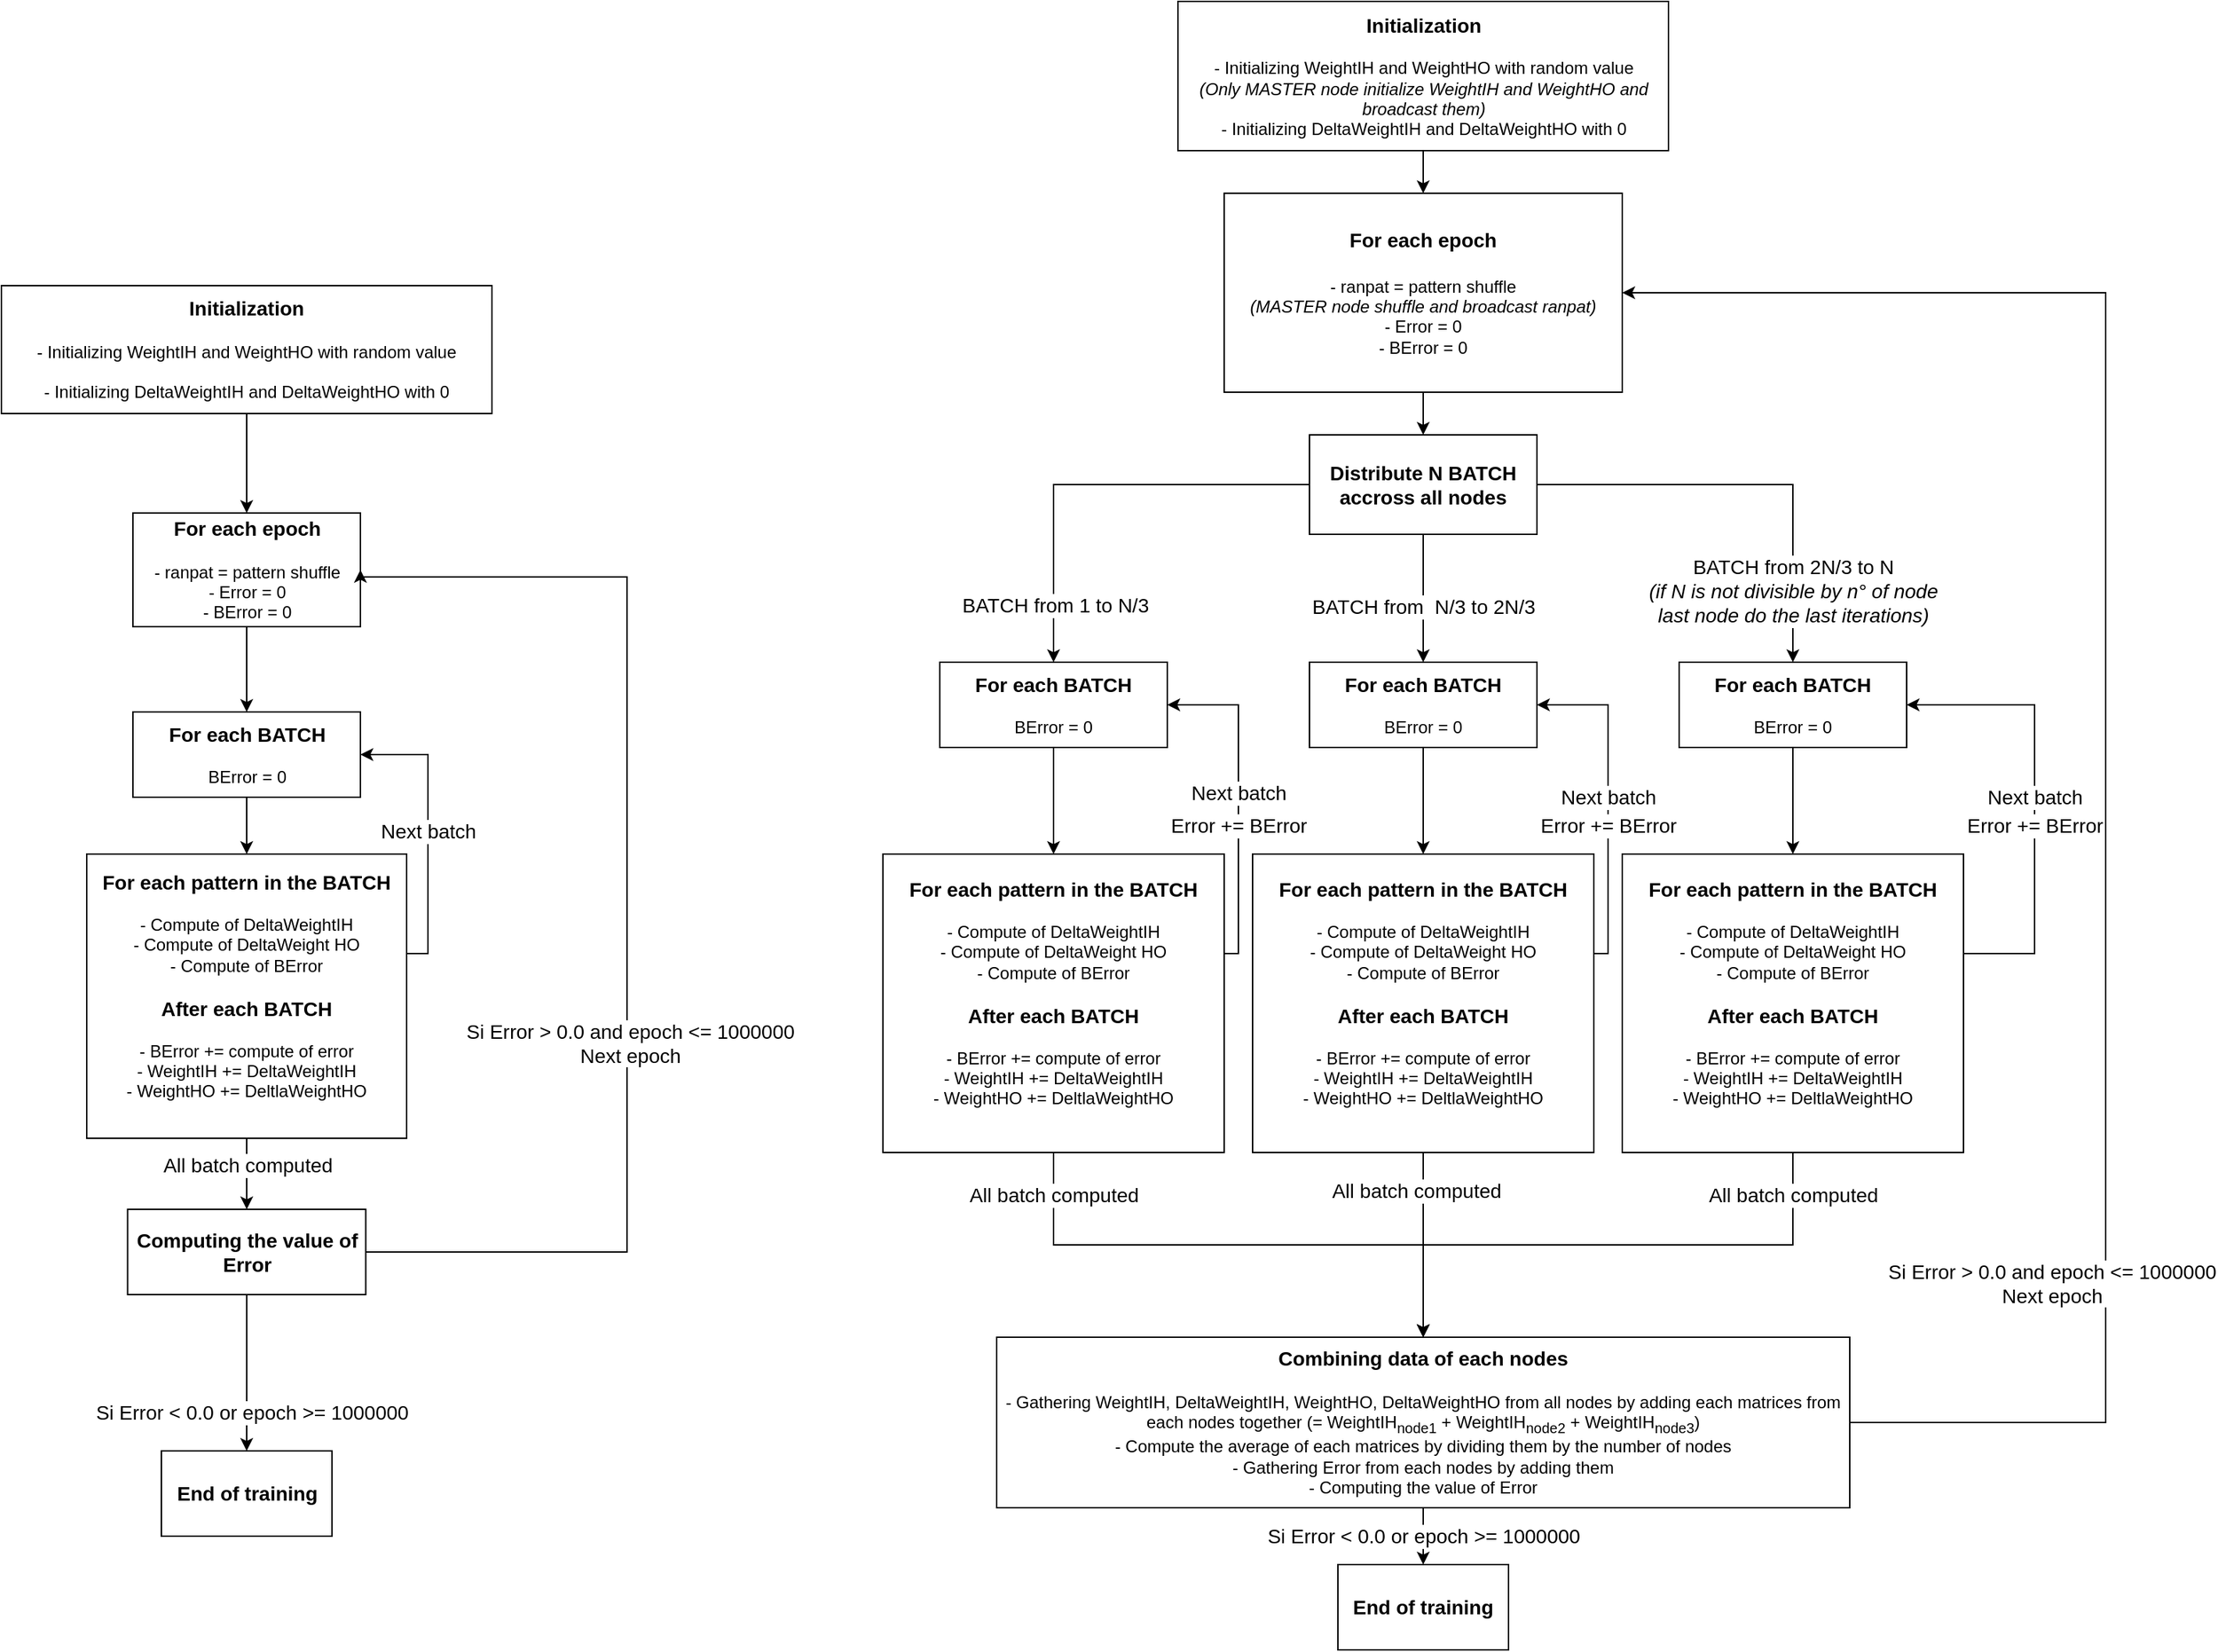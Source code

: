 <mxfile version="17.4.6" type="device"><diagram id="NNt5OjwOuK9BY3tluPr0" name="Page-1"><mxGraphModel dx="2595" dy="1283" grid="1" gridSize="10" guides="1" tooltips="1" connect="1" arrows="1" fold="1" page="1" pageScale="1" pageWidth="1654" pageHeight="1169" math="0" shadow="0"><root><mxCell id="0"/><mxCell id="1" parent="0"/><mxCell id="GworVnv__-6Syu994ZhQ-11" style="edgeStyle=orthogonalEdgeStyle;rounded=0;orthogonalLoop=1;jettySize=auto;html=1;fontSize=14;align=center;" edge="1" parent="1" source="GworVnv__-6Syu994ZhQ-2" target="GworVnv__-6Syu994ZhQ-3"><mxGeometry relative="1" as="geometry"/></mxCell><mxCell id="GworVnv__-6Syu994ZhQ-2" value="&lt;div&gt;&lt;span style=&quot;font-size: 14px&quot;&gt;&lt;b&gt;For each epoch&lt;/b&gt;&lt;/span&gt;&lt;/div&gt;&lt;div&gt;&lt;br&gt;&lt;/div&gt;&lt;div&gt;- ranpat = pattern shuffle&lt;/div&gt;&lt;div&gt;- Error = 0&lt;/div&gt;&lt;div&gt;- BError = 0&lt;/div&gt;" style="whiteSpace=wrap;html=1;align=center;" vertex="1" parent="1"><mxGeometry x="172.5" y="360" width="160" height="80" as="geometry"/></mxCell><mxCell id="GworVnv__-6Syu994ZhQ-12" style="edgeStyle=orthogonalEdgeStyle;rounded=0;orthogonalLoop=1;jettySize=auto;html=1;fontSize=14;align=center;" edge="1" parent="1" source="GworVnv__-6Syu994ZhQ-3" target="GworVnv__-6Syu994ZhQ-4"><mxGeometry relative="1" as="geometry"/></mxCell><mxCell id="GworVnv__-6Syu994ZhQ-3" value="&lt;font style=&quot;font-size: 14px&quot;&gt;&lt;b&gt;For each BATCH&lt;/b&gt;&lt;/font&gt;&lt;br&gt;&lt;div&gt;&lt;span&gt;&lt;br&gt;&lt;/span&gt;&lt;/div&gt;&lt;div&gt;&lt;span&gt;BError = 0&lt;/span&gt;&lt;/div&gt;" style="whiteSpace=wrap;html=1;align=center;" vertex="1" parent="1"><mxGeometry x="172.5" y="500" width="160" height="60" as="geometry"/></mxCell><mxCell id="GworVnv__-6Syu994ZhQ-7" style="edgeStyle=orthogonalEdgeStyle;rounded=0;orthogonalLoop=1;jettySize=auto;html=1;startArrow=none;align=center;" edge="1" parent="1" source="GworVnv__-6Syu994ZhQ-50" target="GworVnv__-6Syu994ZhQ-6"><mxGeometry relative="1" as="geometry"/></mxCell><mxCell id="GworVnv__-6Syu994ZhQ-9" style="edgeStyle=orthogonalEdgeStyle;rounded=0;orthogonalLoop=1;jettySize=auto;html=1;entryX=1;entryY=0.5;entryDx=0;entryDy=0;fontSize=14;align=center;" edge="1" parent="1" source="GworVnv__-6Syu994ZhQ-50" target="GworVnv__-6Syu994ZhQ-2"><mxGeometry relative="1" as="geometry"><Array as="points"><mxPoint x="520" y="880"/><mxPoint x="520" y="405"/><mxPoint x="333" y="405"/></Array></mxGeometry></mxCell><mxCell id="GworVnv__-6Syu994ZhQ-10" value="Si Error &amp;gt; 0.0 and epoch &amp;lt;= 1000000&lt;br&gt;Next epoch" style="edgeLabel;html=1;align=center;verticalAlign=middle;resizable=0;points=[];fontSize=14;labelBorderColor=none;" vertex="1" connectable="0" parent="GworVnv__-6Syu994ZhQ-9"><mxGeometry x="0.257" y="-2" relative="1" as="geometry"><mxPoint y="204" as="offset"/></mxGeometry></mxCell><mxCell id="GworVnv__-6Syu994ZhQ-71" style="edgeStyle=orthogonalEdgeStyle;rounded=0;orthogonalLoop=1;jettySize=auto;html=1;entryX=1;entryY=0.5;entryDx=0;entryDy=0;fontSize=14;endArrow=classic;endFill=1;align=center;" edge="1" parent="1" source="GworVnv__-6Syu994ZhQ-4" target="GworVnv__-6Syu994ZhQ-3"><mxGeometry relative="1" as="geometry"><Array as="points"><mxPoint x="380" y="670"/><mxPoint x="380" y="530"/></Array></mxGeometry></mxCell><mxCell id="GworVnv__-6Syu994ZhQ-72" value="Next batch" style="edgeLabel;html=1;align=center;verticalAlign=middle;resizable=0;points=[];fontSize=14;" vertex="1" connectable="0" parent="GworVnv__-6Syu994ZhQ-71"><mxGeometry x="-0.251" relative="1" as="geometry"><mxPoint y="-25" as="offset"/></mxGeometry></mxCell><mxCell id="GworVnv__-6Syu994ZhQ-4" value="&lt;font style=&quot;font-size: 14px&quot;&gt;&lt;b&gt;For each pattern in the BATCH&lt;/b&gt;&lt;/font&gt;&lt;br&gt;&lt;br&gt;&lt;div&gt;- Compute of DeltaWeightIH&lt;/div&gt;&lt;div&gt;- Compute of DeltaWeight HO&lt;/div&gt;&lt;div&gt;- Compute of BError&lt;/div&gt;&lt;div&gt;&lt;br&gt;&lt;/div&gt;&lt;div&gt;&lt;font style=&quot;font-size: 14px&quot;&gt;&lt;b&gt;After each BATCH&lt;/b&gt;&lt;/font&gt;&lt;/div&gt;&lt;div&gt;&lt;br&gt;&lt;/div&gt;&lt;div&gt;- BError += compute of error&lt;br&gt;&lt;/div&gt;&lt;div&gt;- WeightIH += DeltaWeightIH&lt;/div&gt;&lt;div&gt;- WeightHO += DeltlaWeightHO&lt;/div&gt;&lt;div&gt;&lt;br&gt;&lt;/div&gt;" style="whiteSpace=wrap;html=1;align=center;" vertex="1" parent="1"><mxGeometry x="140" y="600" width="225" height="200" as="geometry"/></mxCell><mxCell id="GworVnv__-6Syu994ZhQ-6" value="&lt;b&gt;&lt;font style=&quot;font-size: 14px&quot;&gt;End of training&lt;/font&gt;&lt;/b&gt;" style="rounded=0;whiteSpace=wrap;html=1;align=center;" vertex="1" parent="1"><mxGeometry x="192.5" y="1020" width="120" height="60" as="geometry"/></mxCell><mxCell id="GworVnv__-6Syu994ZhQ-39" style="edgeStyle=orthogonalEdgeStyle;rounded=0;orthogonalLoop=1;jettySize=auto;html=1;fontSize=14;align=center;" edge="1" parent="1" source="GworVnv__-6Syu994ZhQ-24" target="GworVnv__-6Syu994ZhQ-38"><mxGeometry relative="1" as="geometry"/></mxCell><mxCell id="GworVnv__-6Syu994ZhQ-24" value="&lt;div&gt;&lt;span style=&quot;font-size: 14px&quot;&gt;&lt;b&gt;For each epoch&lt;/b&gt;&lt;/span&gt;&lt;/div&gt;&lt;div&gt;&lt;span style=&quot;font-size: 14px&quot;&gt;&lt;br&gt;&lt;/span&gt;&lt;/div&gt;&lt;div&gt;- ranpat = pattern shuffle&lt;/div&gt;&lt;div&gt;&lt;i&gt;(MASTER node shuffle and broadcast ranpat)&lt;/i&gt;&lt;/div&gt;&lt;div&gt;- Error = 0&lt;/div&gt;&lt;div&gt;- BError = 0&lt;/div&gt;" style="whiteSpace=wrap;html=1;align=center;" vertex="1" parent="1"><mxGeometry x="940" y="135" width="280" height="140" as="geometry"/></mxCell><mxCell id="GworVnv__-6Syu994ZhQ-25" style="edgeStyle=orthogonalEdgeStyle;rounded=0;orthogonalLoop=1;jettySize=auto;html=1;fontSize=14;align=center;" edge="1" parent="1" source="GworVnv__-6Syu994ZhQ-26" target="GworVnv__-6Syu994ZhQ-31"><mxGeometry relative="1" as="geometry"><mxPoint x="780" y="560" as="targetPoint"/></mxGeometry></mxCell><mxCell id="GworVnv__-6Syu994ZhQ-26" value="&lt;font style=&quot;font-size: 14px&quot;&gt;&lt;b&gt;For each BATCH&lt;/b&gt;&lt;/font&gt;&lt;br&gt;&lt;div&gt;&lt;span&gt;&lt;br&gt;&lt;/span&gt;&lt;/div&gt;&lt;div&gt;&lt;span&gt;BError = 0&lt;/span&gt;&lt;/div&gt;" style="whiteSpace=wrap;html=1;align=center;" vertex="1" parent="1"><mxGeometry x="740" y="465" width="160" height="60" as="geometry"/></mxCell><mxCell id="GworVnv__-6Syu994ZhQ-53" style="edgeStyle=orthogonalEdgeStyle;rounded=0;orthogonalLoop=1;jettySize=auto;html=1;fontSize=14;endArrow=classic;endFill=1;align=center;" edge="1" parent="1" source="GworVnv__-6Syu994ZhQ-31" target="GworVnv__-6Syu994ZhQ-49"><mxGeometry relative="1" as="geometry"/></mxCell><mxCell id="GworVnv__-6Syu994ZhQ-70" style="edgeStyle=orthogonalEdgeStyle;rounded=0;orthogonalLoop=1;jettySize=auto;html=1;fontSize=14;endArrow=classic;endFill=1;align=center;" edge="1" parent="1" source="GworVnv__-6Syu994ZhQ-31" target="GworVnv__-6Syu994ZhQ-26"><mxGeometry relative="1" as="geometry"><Array as="points"><mxPoint x="950" y="670"/><mxPoint x="950" y="495"/></Array></mxGeometry></mxCell><mxCell id="GworVnv__-6Syu994ZhQ-77" value="Next batch" style="edgeLabel;html=1;align=center;verticalAlign=middle;resizable=0;points=[];fontSize=14;" vertex="1" connectable="0" parent="GworVnv__-6Syu994ZhQ-70"><mxGeometry x="0.049" relative="1" as="geometry"><mxPoint as="offset"/></mxGeometry></mxCell><mxCell id="GworVnv__-6Syu994ZhQ-31" value="&lt;font style=&quot;font-size: 14px&quot;&gt;&lt;b&gt;For each pattern in the BATCH&lt;/b&gt;&lt;/font&gt;&lt;br&gt;&lt;br&gt;&lt;div&gt;- Compute of DeltaWeightIH&lt;/div&gt;&lt;div&gt;- Compute of DeltaWeight HO&lt;/div&gt;&lt;div&gt;- Compute of BError&lt;/div&gt;&lt;div&gt;&lt;br&gt;&lt;/div&gt;&lt;div&gt;&lt;font style=&quot;font-size: 14px&quot;&gt;&lt;b&gt;After each BATCH&lt;/b&gt;&lt;/font&gt;&lt;/div&gt;&lt;div&gt;&lt;br&gt;&lt;/div&gt;&lt;div&gt;- BError += compute of error&lt;br&gt;&lt;/div&gt;&lt;div&gt;- WeightIH += DeltaWeightIH&lt;/div&gt;&lt;div&gt;- WeightHO += DeltlaWeightHO&lt;/div&gt;&lt;div&gt;&lt;br&gt;&lt;/div&gt;" style="whiteSpace=wrap;html=1;align=center;" vertex="1" parent="1"><mxGeometry x="700" y="600" width="240" height="210" as="geometry"/></mxCell><mxCell id="GworVnv__-6Syu994ZhQ-54" style="edgeStyle=orthogonalEdgeStyle;rounded=0;orthogonalLoop=1;jettySize=auto;html=1;fontSize=14;endArrow=classic;endFill=1;align=center;" edge="1" parent="1" source="GworVnv__-6Syu994ZhQ-34" target="GworVnv__-6Syu994ZhQ-49"><mxGeometry relative="1" as="geometry"/></mxCell><mxCell id="GworVnv__-6Syu994ZhQ-69" style="edgeStyle=orthogonalEdgeStyle;rounded=0;orthogonalLoop=1;jettySize=auto;html=1;entryX=1;entryY=0.5;entryDx=0;entryDy=0;fontSize=14;endArrow=classic;endFill=1;align=center;" edge="1" parent="1" source="GworVnv__-6Syu994ZhQ-34" target="GworVnv__-6Syu994ZhQ-36"><mxGeometry relative="1" as="geometry"><Array as="points"><mxPoint x="1210" y="670"/><mxPoint x="1210" y="495"/></Array></mxGeometry></mxCell><mxCell id="GworVnv__-6Syu994ZhQ-34" value="&lt;font style=&quot;font-size: 14px&quot;&gt;&lt;b&gt;For each pattern in the BATCH&lt;/b&gt;&lt;/font&gt;&lt;br&gt;&lt;br&gt;&lt;div&gt;&lt;span&gt;- Compute of DeltaWeightIH&lt;/span&gt;&lt;/div&gt;&lt;div&gt;&lt;span&gt;- Compute of DeltaWeight HO&lt;/span&gt;&lt;/div&gt;&lt;div&gt;&lt;span&gt;- Compute of BError&lt;/span&gt;&lt;/div&gt;&lt;div&gt;&lt;span&gt;&lt;br&gt;&lt;/span&gt;&lt;/div&gt;&lt;div&gt;&lt;span&gt;&lt;font style=&quot;font-size: 14px&quot;&gt;&lt;b&gt;After each BATCH&lt;/b&gt;&lt;/font&gt;&lt;/span&gt;&lt;/div&gt;&lt;div&gt;&lt;span&gt;&lt;br&gt;&lt;/span&gt;&lt;/div&gt;&lt;div&gt;- BError += compute of error&lt;span&gt;&lt;br&gt;&lt;/span&gt;&lt;/div&gt;&lt;div&gt;&lt;span&gt;- WeightIH += DeltaWeightIH&lt;/span&gt;&lt;/div&gt;&lt;div&gt;&lt;span&gt;- WeightHO += DeltlaWeightHO&lt;/span&gt;&lt;/div&gt;&lt;div&gt;&lt;br&gt;&lt;/div&gt;" style="whiteSpace=wrap;html=1;align=center;" vertex="1" parent="1"><mxGeometry x="960" y="600" width="240" height="210" as="geometry"/></mxCell><mxCell id="GworVnv__-6Syu994ZhQ-55" style="edgeStyle=orthogonalEdgeStyle;rounded=0;orthogonalLoop=1;jettySize=auto;html=1;fontSize=14;endArrow=classic;endFill=1;align=center;" edge="1" parent="1" source="GworVnv__-6Syu994ZhQ-35" target="GworVnv__-6Syu994ZhQ-49"><mxGeometry relative="1" as="geometry"/></mxCell><mxCell id="GworVnv__-6Syu994ZhQ-68" style="edgeStyle=orthogonalEdgeStyle;rounded=0;orthogonalLoop=1;jettySize=auto;html=1;entryX=1;entryY=0.5;entryDx=0;entryDy=0;fontSize=14;endArrow=classic;endFill=1;align=center;" edge="1" parent="1" source="GworVnv__-6Syu994ZhQ-35" target="GworVnv__-6Syu994ZhQ-37"><mxGeometry relative="1" as="geometry"><Array as="points"><mxPoint x="1510" y="670"/><mxPoint x="1510" y="495"/></Array></mxGeometry></mxCell><mxCell id="GworVnv__-6Syu994ZhQ-35" value="&lt;font style=&quot;font-size: 14px&quot;&gt;&lt;b&gt;For each pattern in the BATCH&lt;/b&gt;&lt;/font&gt;&lt;br&gt;&lt;br&gt;&lt;div&gt;- Compute of DeltaWeightIH&lt;/div&gt;&lt;div&gt;- Compute of DeltaWeight HO&lt;/div&gt;&lt;div&gt;- Compute of BError&lt;/div&gt;&lt;div&gt;&lt;br&gt;&lt;/div&gt;&lt;div&gt;&lt;font style=&quot;font-size: 14px&quot;&gt;&lt;b&gt;After each BATCH&lt;/b&gt;&lt;/font&gt;&lt;/div&gt;&lt;div&gt;&lt;br&gt;&lt;/div&gt;&lt;div&gt;- BError += compute of error&lt;br&gt;&lt;/div&gt;&lt;div&gt;- WeightIH += DeltaWeightIH&lt;/div&gt;&lt;div&gt;- WeightHO += DeltlaWeightHO&lt;/div&gt;&lt;div&gt;&lt;br&gt;&lt;/div&gt;" style="whiteSpace=wrap;html=1;align=center;" vertex="1" parent="1"><mxGeometry x="1220" y="600" width="240" height="210" as="geometry"/></mxCell><mxCell id="GworVnv__-6Syu994ZhQ-47" style="edgeStyle=orthogonalEdgeStyle;rounded=0;orthogonalLoop=1;jettySize=auto;html=1;fontSize=14;align=center;" edge="1" parent="1" source="GworVnv__-6Syu994ZhQ-36" target="GworVnv__-6Syu994ZhQ-34"><mxGeometry relative="1" as="geometry"/></mxCell><mxCell id="GworVnv__-6Syu994ZhQ-36" value="&lt;font style=&quot;font-size: 14px&quot;&gt;&lt;b&gt;For each BATCH&lt;/b&gt;&lt;/font&gt;&lt;br&gt;&lt;div&gt;&lt;span&gt;&lt;br&gt;&lt;/span&gt;&lt;/div&gt;&lt;div&gt;&lt;span&gt;BError = 0&lt;/span&gt;&lt;/div&gt;" style="whiteSpace=wrap;html=1;align=center;" vertex="1" parent="1"><mxGeometry x="1000" y="465" width="160" height="60" as="geometry"/></mxCell><mxCell id="GworVnv__-6Syu994ZhQ-48" style="edgeStyle=orthogonalEdgeStyle;rounded=0;orthogonalLoop=1;jettySize=auto;html=1;fontSize=14;align=center;" edge="1" parent="1" source="GworVnv__-6Syu994ZhQ-37" target="GworVnv__-6Syu994ZhQ-35"><mxGeometry relative="1" as="geometry"/></mxCell><mxCell id="GworVnv__-6Syu994ZhQ-37" value="&lt;font style=&quot;font-size: 14px&quot;&gt;&lt;b&gt;For each BATCH&lt;/b&gt;&lt;/font&gt;&lt;br&gt;&lt;div&gt;&lt;span&gt;&lt;br&gt;&lt;/span&gt;&lt;/div&gt;&lt;div&gt;&lt;span&gt;BError = 0&lt;/span&gt;&lt;/div&gt;" style="whiteSpace=wrap;html=1;align=center;" vertex="1" parent="1"><mxGeometry x="1260" y="465" width="160" height="60" as="geometry"/></mxCell><mxCell id="GworVnv__-6Syu994ZhQ-40" style="edgeStyle=orthogonalEdgeStyle;rounded=0;orthogonalLoop=1;jettySize=auto;html=1;fontSize=14;align=center;" edge="1" parent="1" source="GworVnv__-6Syu994ZhQ-38" target="GworVnv__-6Syu994ZhQ-26"><mxGeometry relative="1" as="geometry"/></mxCell><mxCell id="GworVnv__-6Syu994ZhQ-41" value="BATCH from 1 to N/3" style="edgeLabel;html=1;align=center;verticalAlign=middle;resizable=0;points=[];fontSize=14;" vertex="1" connectable="0" parent="GworVnv__-6Syu994ZhQ-40"><mxGeometry x="0.089" y="-4" relative="1" as="geometry"><mxPoint x="-13" y="89" as="offset"/></mxGeometry></mxCell><mxCell id="GworVnv__-6Syu994ZhQ-43" style="edgeStyle=orthogonalEdgeStyle;rounded=0;orthogonalLoop=1;jettySize=auto;html=1;fontSize=14;align=center;" edge="1" parent="1" source="GworVnv__-6Syu994ZhQ-38" target="GworVnv__-6Syu994ZhQ-36"><mxGeometry relative="1" as="geometry"/></mxCell><mxCell id="GworVnv__-6Syu994ZhQ-44" value="BATCH from&amp;nbsp; N/3 to 2N/3" style="edgeLabel;html=1;align=center;verticalAlign=middle;resizable=0;points=[];fontSize=14;" vertex="1" connectable="0" parent="GworVnv__-6Syu994ZhQ-43"><mxGeometry x="-0.404" y="-2" relative="1" as="geometry"><mxPoint x="2" y="24" as="offset"/></mxGeometry></mxCell><mxCell id="GworVnv__-6Syu994ZhQ-45" style="edgeStyle=orthogonalEdgeStyle;rounded=0;orthogonalLoop=1;jettySize=auto;html=1;fontSize=14;align=center;" edge="1" parent="1" source="GworVnv__-6Syu994ZhQ-38" target="GworVnv__-6Syu994ZhQ-37"><mxGeometry relative="1" as="geometry"/></mxCell><mxCell id="GworVnv__-6Syu994ZhQ-46" value="BATCH from 2N/3 to N&lt;br&gt;&lt;i&gt;(if N is not divisible by n° of node&lt;br&gt;last node do the last iterations)&lt;/i&gt;" style="edgeLabel;html=1;align=center;verticalAlign=middle;resizable=0;points=[];fontSize=14;" vertex="1" connectable="0" parent="GworVnv__-6Syu994ZhQ-45"><mxGeometry x="0.185" y="2" relative="1" as="geometry"><mxPoint x="-2" y="74" as="offset"/></mxGeometry></mxCell><mxCell id="GworVnv__-6Syu994ZhQ-38" value="&lt;div style=&quot;&quot;&gt;&lt;span style=&quot;font-size: 14px&quot;&gt;&lt;b&gt;Distribute N BATCH accross all nodes&lt;/b&gt;&lt;/span&gt;&lt;/div&gt;" style="whiteSpace=wrap;html=1;align=center;" vertex="1" parent="1"><mxGeometry x="1000" y="305" width="160" height="70" as="geometry"/></mxCell><mxCell id="GworVnv__-6Syu994ZhQ-59" style="edgeStyle=orthogonalEdgeStyle;rounded=0;orthogonalLoop=1;jettySize=auto;html=1;fontSize=14;endArrow=classic;endFill=1;align=center;" edge="1" parent="1" source="GworVnv__-6Syu994ZhQ-49" target="GworVnv__-6Syu994ZhQ-57"><mxGeometry relative="1" as="geometry"/></mxCell><mxCell id="GworVnv__-6Syu994ZhQ-75" style="edgeStyle=orthogonalEdgeStyle;rounded=0;orthogonalLoop=1;jettySize=auto;html=1;fontSize=14;endArrow=classic;endFill=1;align=center;" edge="1" parent="1" source="GworVnv__-6Syu994ZhQ-49" target="GworVnv__-6Syu994ZhQ-24"><mxGeometry relative="1" as="geometry"><Array as="points"><mxPoint x="1560" y="1000"/><mxPoint x="1560" y="205"/></Array></mxGeometry></mxCell><mxCell id="GworVnv__-6Syu994ZhQ-49" value="&lt;b style=&quot;font-size: 14px&quot;&gt;Combining data of each nodes&lt;br&gt;&lt;/b&gt;&lt;br&gt;&lt;font style=&quot;font-size: 12px&quot;&gt;- Gathering WeightIH,&amp;nbsp;DeltaWeightIH,&amp;nbsp;WeightHO, DeltaWeightHO from all nodes by adding each matrices from each nodes together (= WeightIH&lt;sub&gt;node1&lt;/sub&gt; + WeightIH&lt;sub&gt;node2&lt;/sub&gt; + WeightIH&lt;sub&gt;node3&lt;/sub&gt;)&lt;br&gt;- Compute the average of each matrices by dividing them by the number of nodes&lt;br&gt;- Gathering Error from each nodes by adding them&lt;br&gt;- Computing the value of Error&lt;/font&gt;" style="whiteSpace=wrap;html=1;align=center;" vertex="1" parent="1"><mxGeometry x="780" y="940" width="600" height="120" as="geometry"/></mxCell><mxCell id="GworVnv__-6Syu994ZhQ-50" value="&lt;b&gt;&lt;font style=&quot;font-size: 14px&quot;&gt;Computing the value of Error&lt;/font&gt;&lt;/b&gt;" style="rounded=0;whiteSpace=wrap;html=1;align=center;" vertex="1" parent="1"><mxGeometry x="168.75" y="850" width="167.5" height="60" as="geometry"/></mxCell><mxCell id="GworVnv__-6Syu994ZhQ-51" value="" style="edgeStyle=orthogonalEdgeStyle;rounded=0;orthogonalLoop=1;jettySize=auto;html=1;endArrow=classic;endFill=1;align=center;" edge="1" parent="1" source="GworVnv__-6Syu994ZhQ-4" target="GworVnv__-6Syu994ZhQ-50"><mxGeometry relative="1" as="geometry"><mxPoint x="252.5" y="740" as="sourcePoint"/><mxPoint x="252.5" y="1020.0" as="targetPoint"/></mxGeometry></mxCell><mxCell id="GworVnv__-6Syu994ZhQ-52" value="Si Error &amp;lt; 0.0 or epoch &amp;gt;= 1000000" style="edgeLabel;html=1;align=center;verticalAlign=middle;resizable=0;points=[];fontSize=14;" vertex="1" connectable="0" parent="GworVnv__-6Syu994ZhQ-51"><mxGeometry x="-0.24" y="2" relative="1" as="geometry"><mxPoint x="1" y="174" as="offset"/></mxGeometry></mxCell><mxCell id="GworVnv__-6Syu994ZhQ-73" value="All batch computed" style="edgeLabel;html=1;align=center;verticalAlign=middle;resizable=0;points=[];fontSize=14;" vertex="1" connectable="0" parent="GworVnv__-6Syu994ZhQ-51"><mxGeometry x="-0.251" relative="1" as="geometry"><mxPoint as="offset"/></mxGeometry></mxCell><mxCell id="GworVnv__-6Syu994ZhQ-57" value="&lt;b&gt;&lt;font style=&quot;font-size: 14px&quot;&gt;End of training&lt;/font&gt;&lt;/b&gt;" style="rounded=0;whiteSpace=wrap;html=1;align=center;" vertex="1" parent="1"><mxGeometry x="1020" y="1100" width="120" height="60" as="geometry"/></mxCell><mxCell id="GworVnv__-6Syu994ZhQ-61" value="Si Error &amp;lt; 0.0 or epoch &amp;gt;= 1000000" style="edgeLabel;html=1;align=center;verticalAlign=middle;resizable=0;points=[];fontSize=14;" vertex="1" connectable="0" parent="1"><mxGeometry x="1080" y="1079.997" as="geometry"/></mxCell><mxCell id="GworVnv__-6Syu994ZhQ-64" style="edgeStyle=orthogonalEdgeStyle;rounded=0;orthogonalLoop=1;jettySize=auto;html=1;fontSize=14;endArrow=classic;endFill=1;align=center;" edge="1" parent="1" source="GworVnv__-6Syu994ZhQ-63" target="GworVnv__-6Syu994ZhQ-2"><mxGeometry relative="1" as="geometry"/></mxCell><mxCell id="GworVnv__-6Syu994ZhQ-63" value="&lt;font style=&quot;font-size: 14px&quot;&gt;&lt;b&gt;Initialization&lt;/b&gt;&lt;/font&gt;&lt;br&gt;&lt;br&gt;- Initializing WeightIH and WeightHO with random value&lt;br&gt;&lt;br&gt;- Initializing DeltaWeightIH and DeltaWeightHO with 0" style="rounded=0;whiteSpace=wrap;html=1;align=center;" vertex="1" parent="1"><mxGeometry x="80" y="200" width="345" height="90" as="geometry"/></mxCell><mxCell id="GworVnv__-6Syu994ZhQ-67" style="edgeStyle=orthogonalEdgeStyle;rounded=0;orthogonalLoop=1;jettySize=auto;html=1;fontSize=14;endArrow=classic;endFill=1;align=center;" edge="1" parent="1" source="GworVnv__-6Syu994ZhQ-66" target="GworVnv__-6Syu994ZhQ-24"><mxGeometry relative="1" as="geometry"/></mxCell><mxCell id="GworVnv__-6Syu994ZhQ-66" value="&lt;b&gt;&lt;font style=&quot;font-size: 14px&quot;&gt;Initialization&lt;/font&gt;&lt;/b&gt;&lt;br&gt;&lt;br&gt;- Initializing WeightIH and WeightHO with random value&lt;br&gt;&lt;i&gt;(Only MASTER node initialize WeightIH and WeightHO and broadcast them)&lt;/i&gt;&lt;br&gt;- Initializing DeltaWeightIH and DeltaWeightHO with 0" style="rounded=0;whiteSpace=wrap;html=1;align=center;" vertex="1" parent="1"><mxGeometry x="907.5" width="345" height="105" as="geometry"/></mxCell><mxCell id="GworVnv__-6Syu994ZhQ-76" value="Si Error &amp;gt; 0.0 and epoch &amp;lt;= 1000000&lt;br&gt;Next epoch" style="edgeLabel;html=1;align=center;verticalAlign=middle;resizable=0;points=[];fontSize=14;labelBorderColor=none;rotation=0;" vertex="1" connectable="0" parent="1"><mxGeometry x="1510.0" y="900.001" as="geometry"><mxPoint x="12" y="2" as="offset"/></mxGeometry></mxCell><mxCell id="GworVnv__-6Syu994ZhQ-78" value="Next batch" style="edgeLabel;html=1;align=center;verticalAlign=middle;resizable=0;points=[];fontSize=14;" vertex="1" connectable="0" parent="1"><mxGeometry x="1210" y="560" as="geometry"/></mxCell><mxCell id="GworVnv__-6Syu994ZhQ-79" value="Next batch" style="edgeLabel;html=1;align=center;verticalAlign=middle;resizable=0;points=[];fontSize=14;" vertex="1" connectable="0" parent="1"><mxGeometry x="1510" y="560" as="geometry"/></mxCell><mxCell id="GworVnv__-6Syu994ZhQ-80" value="All batch computed" style="edgeLabel;html=1;align=center;verticalAlign=middle;resizable=0;points=[];fontSize=14;" vertex="1" connectable="0" parent="1"><mxGeometry x="820" y="840" as="geometry"/></mxCell><mxCell id="GworVnv__-6Syu994ZhQ-81" value="All batch computed" style="edgeLabel;html=1;align=center;verticalAlign=middle;resizable=0;points=[];fontSize=14;" vertex="1" connectable="0" parent="1"><mxGeometry x="1080" y="770" as="geometry"><mxPoint x="-5" y="67" as="offset"/></mxGeometry></mxCell><mxCell id="GworVnv__-6Syu994ZhQ-82" value="All batch computed" style="edgeLabel;html=1;align=center;verticalAlign=middle;resizable=0;points=[];fontSize=14;" vertex="1" connectable="0" parent="1"><mxGeometry x="1340" y="840" as="geometry"/></mxCell><mxCell id="GworVnv__-6Syu994ZhQ-88" value="Error += BError" style="edgeLabel;html=1;align=center;verticalAlign=middle;resizable=0;points=[];fontSize=14;" vertex="1" connectable="0" parent="1"><mxGeometry x="1210" y="580.001" as="geometry"/></mxCell><mxCell id="GworVnv__-6Syu994ZhQ-89" value="Error += BError" style="edgeLabel;html=1;align=center;verticalAlign=middle;resizable=0;points=[];fontSize=14;" vertex="1" connectable="0" parent="1"><mxGeometry x="1510" y="580.001" as="geometry"/></mxCell><mxCell id="GworVnv__-6Syu994ZhQ-90" value="Error += BError" style="edgeLabel;html=1;align=center;verticalAlign=middle;resizable=0;points=[];fontSize=14;" vertex="1" connectable="0" parent="1"><mxGeometry x="950" y="580.001" as="geometry"/></mxCell></root></mxGraphModel></diagram></mxfile>
